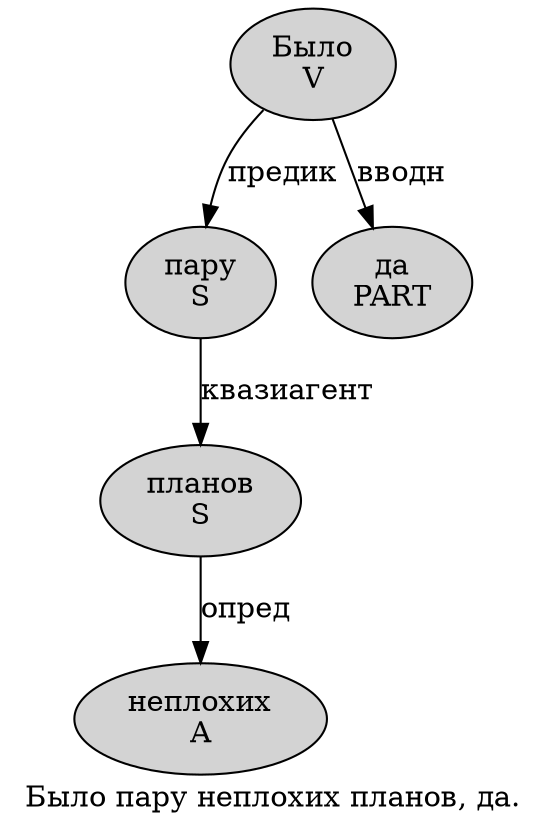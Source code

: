 digraph SENTENCE_4268 {
	graph [label="Было пару неплохих планов, да."]
	node [style=filled]
		0 [label="Было
V" color="" fillcolor=lightgray penwidth=1 shape=ellipse]
		1 [label="пару
S" color="" fillcolor=lightgray penwidth=1 shape=ellipse]
		2 [label="неплохих
A" color="" fillcolor=lightgray penwidth=1 shape=ellipse]
		3 [label="планов
S" color="" fillcolor=lightgray penwidth=1 shape=ellipse]
		5 [label="да
PART" color="" fillcolor=lightgray penwidth=1 shape=ellipse]
			0 -> 1 [label="предик"]
			0 -> 5 [label="вводн"]
			1 -> 3 [label="квазиагент"]
			3 -> 2 [label="опред"]
}